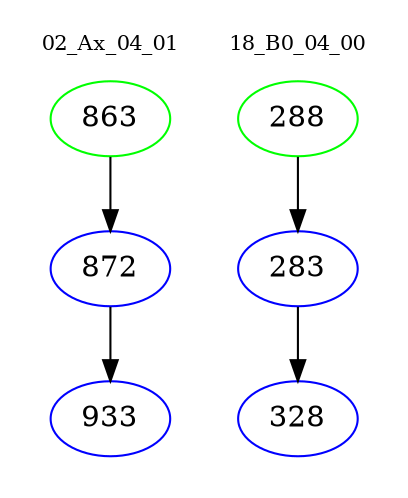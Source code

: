 digraph{
subgraph cluster_0 {
color = white
label = "02_Ax_04_01";
fontsize=10;
T0_863 [label="863", color="green"]
T0_863 -> T0_872 [color="black"]
T0_872 [label="872", color="blue"]
T0_872 -> T0_933 [color="black"]
T0_933 [label="933", color="blue"]
}
subgraph cluster_1 {
color = white
label = "18_B0_04_00";
fontsize=10;
T1_288 [label="288", color="green"]
T1_288 -> T1_283 [color="black"]
T1_283 [label="283", color="blue"]
T1_283 -> T1_328 [color="black"]
T1_328 [label="328", color="blue"]
}
}
